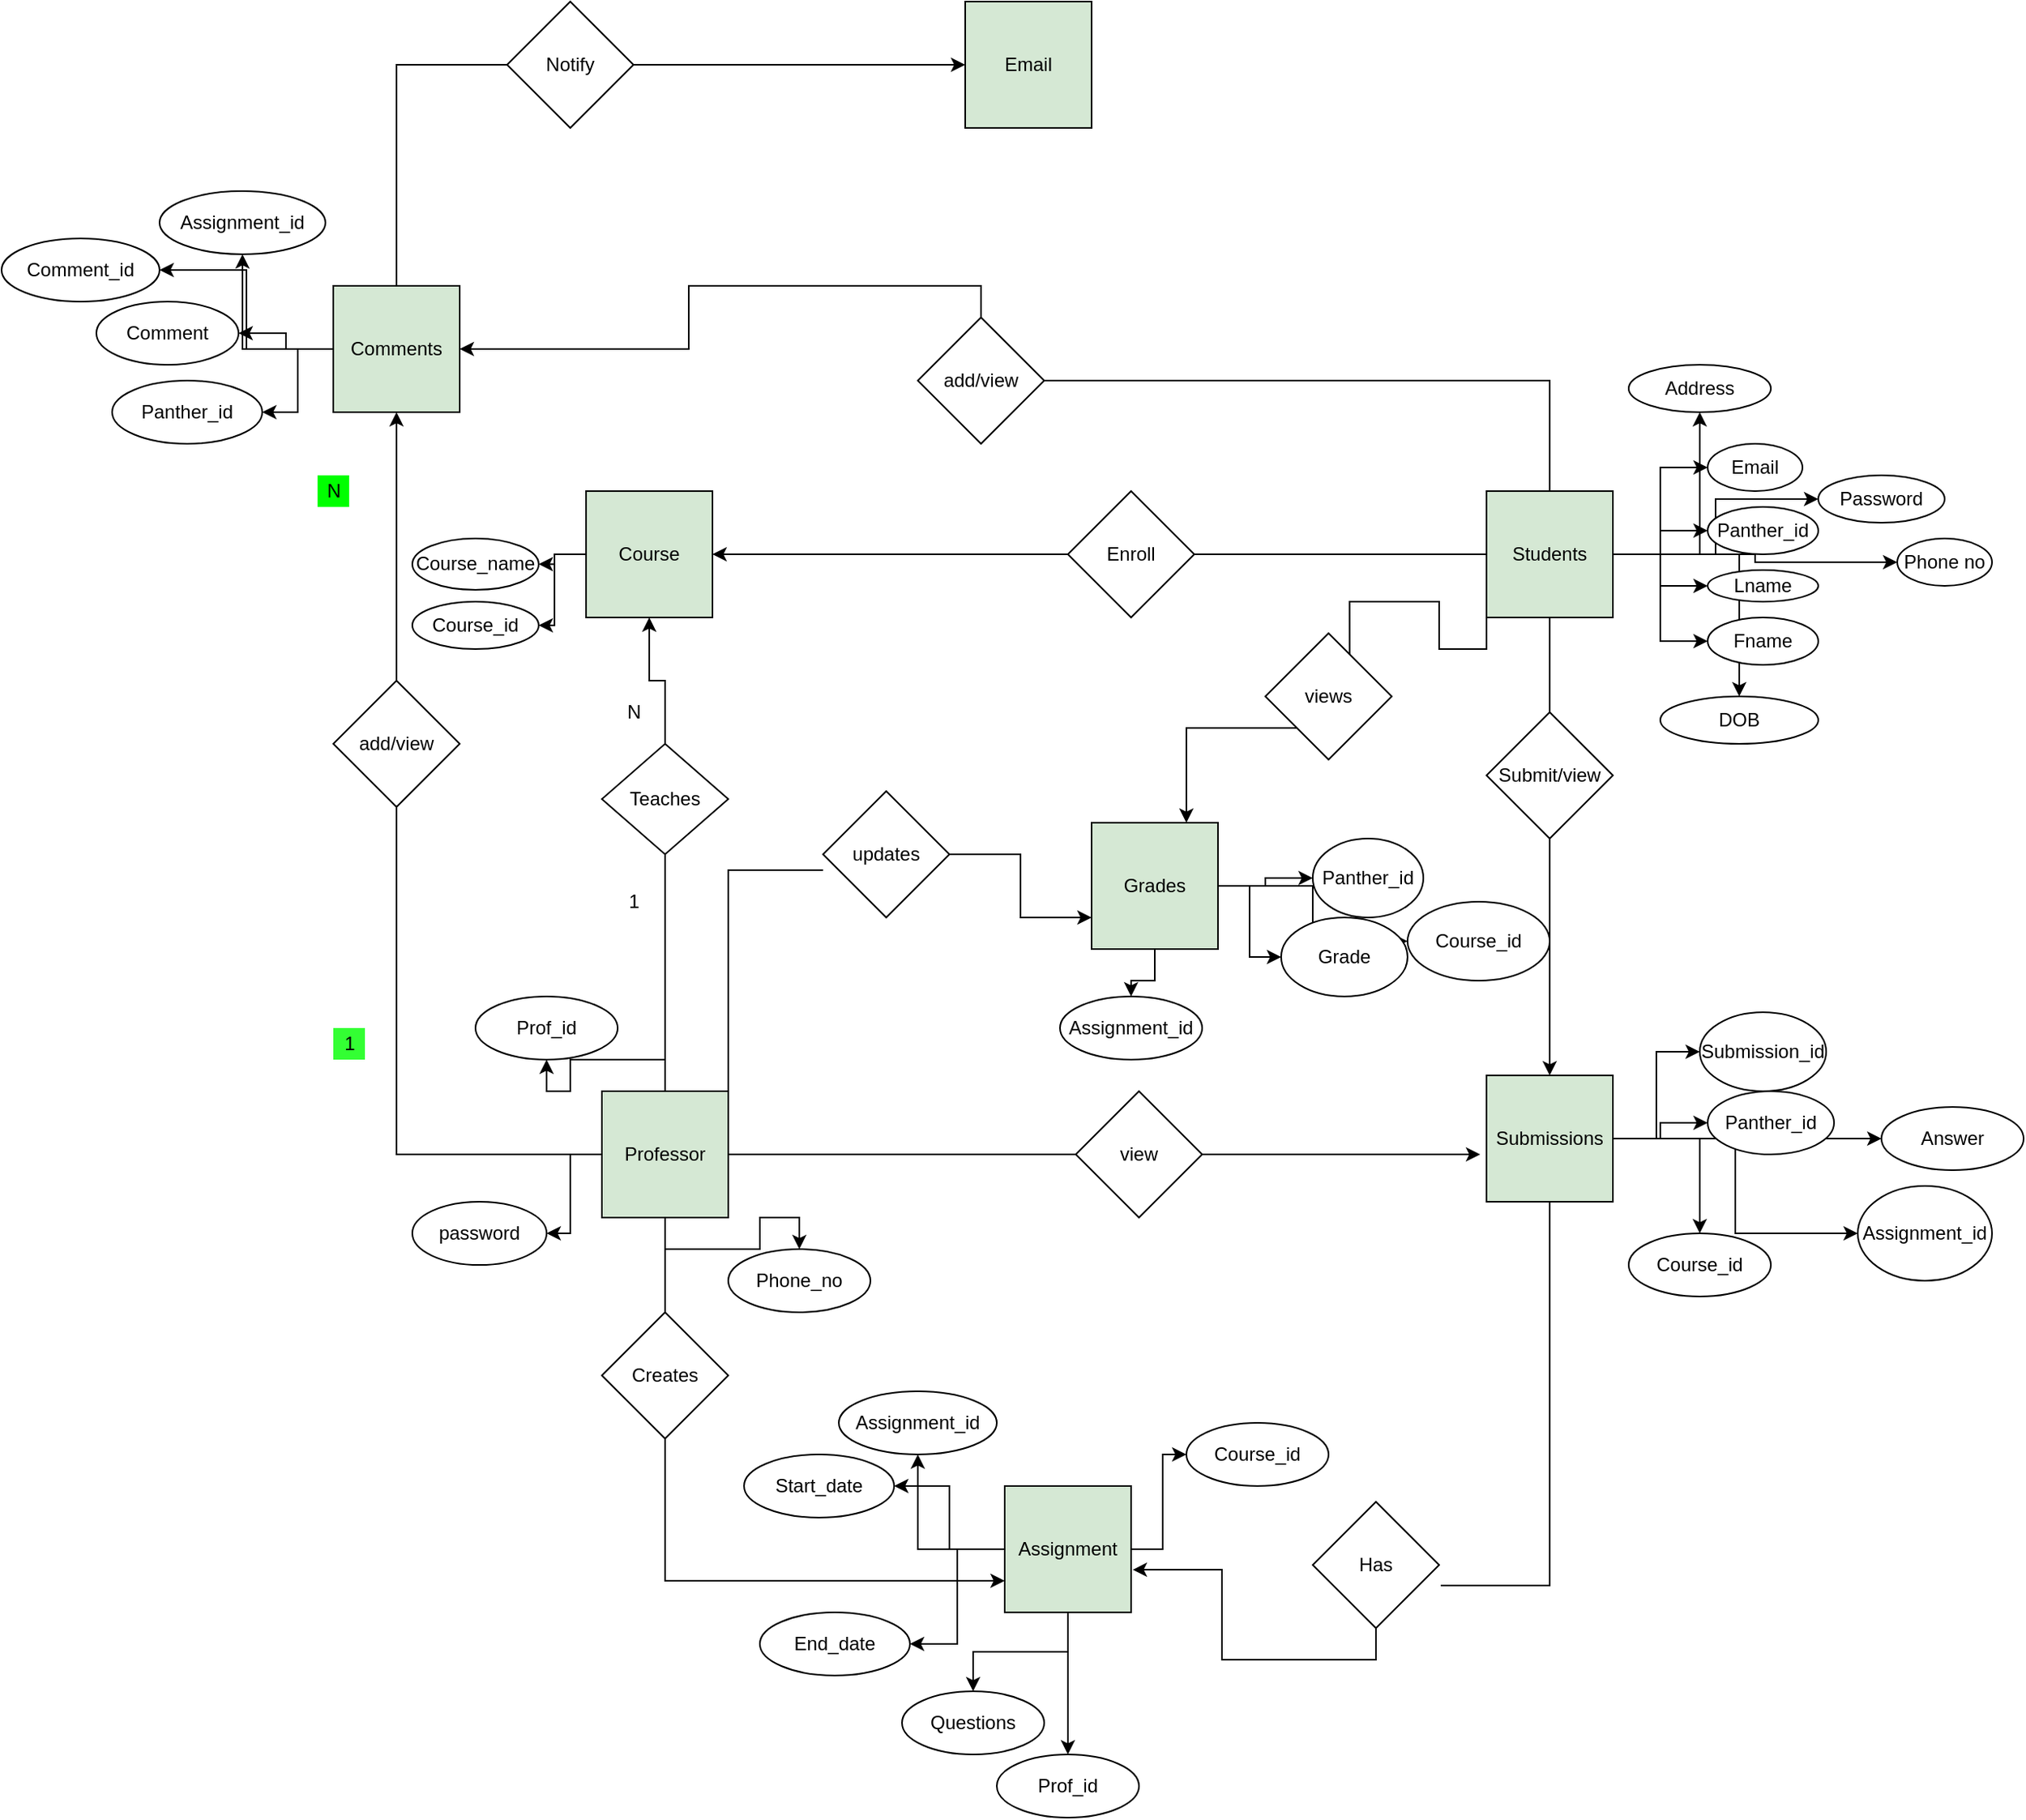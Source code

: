 <mxfile version="15.2.7" type="github">
  <diagram id="vQUaaOrnvc0rL3LVpokD" name="Page-1">
    <mxGraphModel dx="2154" dy="1667" grid="1" gridSize="10" guides="1" tooltips="1" connect="1" arrows="1" fold="1" page="1" pageScale="1" pageWidth="850" pageHeight="1100" math="0" shadow="0">
      <root>
        <mxCell id="0" />
        <mxCell id="1" parent="0" />
        <mxCell id="0d4GLXFRAGhSv_QBMywo-3" style="edgeStyle=orthogonalEdgeStyle;rounded=0;orthogonalLoop=1;jettySize=auto;html=1;exitX=0.5;exitY=0;exitDx=0;exitDy=0;entryX=0.5;entryY=1;entryDx=0;entryDy=0;startArrow=none;" parent="1" source="0d4GLXFRAGhSv_QBMywo-14" target="0d4GLXFRAGhSv_QBMywo-2" edge="1">
          <mxGeometry relative="1" as="geometry" />
        </mxCell>
        <mxCell id="0d4GLXFRAGhSv_QBMywo-68" style="edgeStyle=orthogonalEdgeStyle;rounded=0;orthogonalLoop=1;jettySize=auto;html=1;exitX=0.5;exitY=1;exitDx=0;exitDy=0;entryX=0;entryY=0.75;entryDx=0;entryDy=0;" parent="1" source="0d4GLXFRAGhSv_QBMywo-1" target="0d4GLXFRAGhSv_QBMywo-25" edge="1">
          <mxGeometry relative="1" as="geometry">
            <mxPoint x="350" y="720" as="targetPoint" />
          </mxGeometry>
        </mxCell>
        <mxCell id="Pm-5ZePOj2rBcAFan-Gi-4" style="edgeStyle=orthogonalEdgeStyle;rounded=0;orthogonalLoop=1;jettySize=auto;html=1;exitX=0;exitY=0.5;exitDx=0;exitDy=0;entryX=0.5;entryY=1;entryDx=0;entryDy=0;" edge="1" parent="1" source="0d4GLXFRAGhSv_QBMywo-1" target="0d4GLXFRAGhSv_QBMywo-33">
          <mxGeometry relative="1" as="geometry" />
        </mxCell>
        <mxCell id="Pm-5ZePOj2rBcAFan-Gi-6" value="" style="edgeStyle=orthogonalEdgeStyle;rounded=0;orthogonalLoop=1;jettySize=auto;html=1;" edge="1" parent="1" source="0d4GLXFRAGhSv_QBMywo-1" target="Pm-5ZePOj2rBcAFan-Gi-5">
          <mxGeometry relative="1" as="geometry" />
        </mxCell>
        <mxCell id="Pm-5ZePOj2rBcAFan-Gi-8" value="" style="edgeStyle=orthogonalEdgeStyle;rounded=0;orthogonalLoop=1;jettySize=auto;html=1;" edge="1" parent="1" source="0d4GLXFRAGhSv_QBMywo-1" target="Pm-5ZePOj2rBcAFan-Gi-7">
          <mxGeometry relative="1" as="geometry" />
        </mxCell>
        <mxCell id="Pm-5ZePOj2rBcAFan-Gi-10" value="" style="edgeStyle=orthogonalEdgeStyle;rounded=0;orthogonalLoop=1;jettySize=auto;html=1;" edge="1" parent="1" source="0d4GLXFRAGhSv_QBMywo-1" target="Pm-5ZePOj2rBcAFan-Gi-9">
          <mxGeometry relative="1" as="geometry" />
        </mxCell>
        <mxCell id="0d4GLXFRAGhSv_QBMywo-1" value="Professor" style="whiteSpace=wrap;html=1;aspect=fixed;fillColor=#D5E8D4;" parent="1" vertex="1">
          <mxGeometry x="130" y="430" width="80" height="80" as="geometry" />
        </mxCell>
        <mxCell id="0d4GLXFRAGhSv_QBMywo-96" value="" style="edgeStyle=orthogonalEdgeStyle;rounded=0;orthogonalLoop=1;jettySize=auto;html=1;" parent="1" source="0d4GLXFRAGhSv_QBMywo-2" target="0d4GLXFRAGhSv_QBMywo-95" edge="1">
          <mxGeometry relative="1" as="geometry" />
        </mxCell>
        <mxCell id="0d4GLXFRAGhSv_QBMywo-99" value="" style="edgeStyle=orthogonalEdgeStyle;rounded=0;orthogonalLoop=1;jettySize=auto;html=1;" parent="1" source="0d4GLXFRAGhSv_QBMywo-2" target="0d4GLXFRAGhSv_QBMywo-98" edge="1">
          <mxGeometry relative="1" as="geometry" />
        </mxCell>
        <mxCell id="0d4GLXFRAGhSv_QBMywo-2" value="Course" style="whiteSpace=wrap;html=1;aspect=fixed;fillColor=#D5E8D4;" parent="1" vertex="1">
          <mxGeometry x="120" y="50" width="80" height="80" as="geometry" />
        </mxCell>
        <mxCell id="0d4GLXFRAGhSv_QBMywo-5" value="1" style="text;html=1;align=center;verticalAlign=middle;resizable=0;points=[];autosize=1;strokeColor=none;fillColor=none;" parent="1" vertex="1">
          <mxGeometry x="140" y="300" width="20" height="20" as="geometry" />
        </mxCell>
        <mxCell id="0d4GLXFRAGhSv_QBMywo-6" value="N" style="text;html=1;align=center;verticalAlign=middle;resizable=0;points=[];autosize=1;strokeColor=none;fillColor=none;" parent="1" vertex="1">
          <mxGeometry x="140" y="180" width="20" height="20" as="geometry" />
        </mxCell>
        <mxCell id="0d4GLXFRAGhSv_QBMywo-9" style="edgeStyle=orthogonalEdgeStyle;rounded=0;orthogonalLoop=1;jettySize=auto;html=1;exitX=0;exitY=0.5;exitDx=0;exitDy=0;entryX=1;entryY=0.5;entryDx=0;entryDy=0;startArrow=none;" parent="1" source="0d4GLXFRAGhSv_QBMywo-10" target="0d4GLXFRAGhSv_QBMywo-2" edge="1">
          <mxGeometry relative="1" as="geometry" />
        </mxCell>
        <mxCell id="0d4GLXFRAGhSv_QBMywo-18" style="edgeStyle=orthogonalEdgeStyle;rounded=0;orthogonalLoop=1;jettySize=auto;html=1;exitX=0.5;exitY=1;exitDx=0;exitDy=0;startArrow=none;" parent="1" source="0d4GLXFRAGhSv_QBMywo-19" target="0d4GLXFRAGhSv_QBMywo-17" edge="1">
          <mxGeometry relative="1" as="geometry" />
        </mxCell>
        <mxCell id="0d4GLXFRAGhSv_QBMywo-42" style="edgeStyle=orthogonalEdgeStyle;rounded=0;orthogonalLoop=1;jettySize=auto;html=1;exitX=0.5;exitY=0;exitDx=0;exitDy=0;entryX=1;entryY=0.5;entryDx=0;entryDy=0;startArrow=none;" parent="1" source="0d4GLXFRAGhSv_QBMywo-43" target="0d4GLXFRAGhSv_QBMywo-33" edge="1">
          <mxGeometry relative="1" as="geometry" />
        </mxCell>
        <mxCell id="0d4GLXFRAGhSv_QBMywo-51" style="edgeStyle=orthogonalEdgeStyle;rounded=0;orthogonalLoop=1;jettySize=auto;html=1;exitX=0;exitY=1;exitDx=0;exitDy=0;entryX=0.75;entryY=0;entryDx=0;entryDy=0;startArrow=none;" parent="1" source="0d4GLXFRAGhSv_QBMywo-56" target="0d4GLXFRAGhSv_QBMywo-47" edge="1">
          <mxGeometry relative="1" as="geometry" />
        </mxCell>
        <mxCell id="0d4GLXFRAGhSv_QBMywo-75" value="" style="edgeStyle=orthogonalEdgeStyle;rounded=0;orthogonalLoop=1;jettySize=auto;html=1;" parent="1" source="0d4GLXFRAGhSv_QBMywo-7" target="0d4GLXFRAGhSv_QBMywo-74" edge="1">
          <mxGeometry relative="1" as="geometry" />
        </mxCell>
        <mxCell id="0d4GLXFRAGhSv_QBMywo-77" value="" style="edgeStyle=orthogonalEdgeStyle;rounded=0;orthogonalLoop=1;jettySize=auto;html=1;" parent="1" source="0d4GLXFRAGhSv_QBMywo-7" target="0d4GLXFRAGhSv_QBMywo-76" edge="1">
          <mxGeometry relative="1" as="geometry" />
        </mxCell>
        <mxCell id="0d4GLXFRAGhSv_QBMywo-79" value="" style="edgeStyle=orthogonalEdgeStyle;rounded=0;orthogonalLoop=1;jettySize=auto;html=1;" parent="1" source="0d4GLXFRAGhSv_QBMywo-7" target="0d4GLXFRAGhSv_QBMywo-78" edge="1">
          <mxGeometry relative="1" as="geometry" />
        </mxCell>
        <mxCell id="0d4GLXFRAGhSv_QBMywo-81" value="" style="edgeStyle=orthogonalEdgeStyle;rounded=0;orthogonalLoop=1;jettySize=auto;html=1;" parent="1" source="0d4GLXFRAGhSv_QBMywo-7" target="0d4GLXFRAGhSv_QBMywo-80" edge="1">
          <mxGeometry relative="1" as="geometry" />
        </mxCell>
        <mxCell id="0d4GLXFRAGhSv_QBMywo-85" value="" style="edgeStyle=orthogonalEdgeStyle;rounded=0;orthogonalLoop=1;jettySize=auto;html=1;" parent="1" source="0d4GLXFRAGhSv_QBMywo-7" target="0d4GLXFRAGhSv_QBMywo-84" edge="1">
          <mxGeometry relative="1" as="geometry" />
        </mxCell>
        <mxCell id="0d4GLXFRAGhSv_QBMywo-87" value="" style="edgeStyle=orthogonalEdgeStyle;rounded=0;orthogonalLoop=1;jettySize=auto;html=1;" parent="1" source="0d4GLXFRAGhSv_QBMywo-7" target="0d4GLXFRAGhSv_QBMywo-86" edge="1">
          <mxGeometry relative="1" as="geometry" />
        </mxCell>
        <mxCell id="0d4GLXFRAGhSv_QBMywo-92" value="" style="edgeStyle=orthogonalEdgeStyle;rounded=0;orthogonalLoop=1;jettySize=auto;html=1;" parent="1" source="0d4GLXFRAGhSv_QBMywo-7" target="0d4GLXFRAGhSv_QBMywo-91" edge="1">
          <mxGeometry relative="1" as="geometry" />
        </mxCell>
        <mxCell id="0d4GLXFRAGhSv_QBMywo-94" value="" style="edgeStyle=orthogonalEdgeStyle;rounded=0;orthogonalLoop=1;jettySize=auto;html=1;" parent="1" source="0d4GLXFRAGhSv_QBMywo-7" target="0d4GLXFRAGhSv_QBMywo-93" edge="1">
          <mxGeometry relative="1" as="geometry" />
        </mxCell>
        <mxCell id="0d4GLXFRAGhSv_QBMywo-7" value="Students" style="whiteSpace=wrap;html=1;aspect=fixed;fillColor=#D5E8D4;" parent="1" vertex="1">
          <mxGeometry x="690" y="50" width="80" height="80" as="geometry" />
        </mxCell>
        <mxCell id="0d4GLXFRAGhSv_QBMywo-14" value="Teaches" style="rhombus;whiteSpace=wrap;html=1;" parent="1" vertex="1">
          <mxGeometry x="130" y="210" width="80" height="70" as="geometry" />
        </mxCell>
        <mxCell id="0d4GLXFRAGhSv_QBMywo-15" value="" style="edgeStyle=orthogonalEdgeStyle;rounded=0;orthogonalLoop=1;jettySize=auto;html=1;exitX=0.5;exitY=0;exitDx=0;exitDy=0;entryX=0.5;entryY=1;entryDx=0;entryDy=0;endArrow=none;" parent="1" source="0d4GLXFRAGhSv_QBMywo-1" target="0d4GLXFRAGhSv_QBMywo-14" edge="1">
          <mxGeometry relative="1" as="geometry">
            <mxPoint x="310" y="290" as="sourcePoint" />
            <mxPoint x="310" y="160" as="targetPoint" />
          </mxGeometry>
        </mxCell>
        <mxCell id="0d4GLXFRAGhSv_QBMywo-10" value="Enroll" style="rhombus;whiteSpace=wrap;html=1;" parent="1" vertex="1">
          <mxGeometry x="425" y="50" width="80" height="80" as="geometry" />
        </mxCell>
        <mxCell id="0d4GLXFRAGhSv_QBMywo-16" value="" style="edgeStyle=orthogonalEdgeStyle;rounded=0;orthogonalLoop=1;jettySize=auto;html=1;exitX=0;exitY=0.5;exitDx=0;exitDy=0;entryX=1;entryY=0.5;entryDx=0;entryDy=0;endArrow=none;" parent="1" source="0d4GLXFRAGhSv_QBMywo-7" target="0d4GLXFRAGhSv_QBMywo-10" edge="1">
          <mxGeometry relative="1" as="geometry">
            <mxPoint x="610" y="280" as="sourcePoint" />
            <mxPoint x="350" y="120" as="targetPoint" />
          </mxGeometry>
        </mxCell>
        <mxCell id="0d4GLXFRAGhSv_QBMywo-27" style="edgeStyle=orthogonalEdgeStyle;rounded=0;orthogonalLoop=1;jettySize=auto;html=1;exitX=0.5;exitY=1;exitDx=0;exitDy=0;entryX=1.013;entryY=0.663;entryDx=0;entryDy=0;entryPerimeter=0;startArrow=none;" parent="1" source="0d4GLXFRAGhSv_QBMywo-30" target="0d4GLXFRAGhSv_QBMywo-25" edge="1">
          <mxGeometry relative="1" as="geometry" />
        </mxCell>
        <mxCell id="Pm-5ZePOj2rBcAFan-Gi-25" value="" style="edgeStyle=orthogonalEdgeStyle;rounded=0;orthogonalLoop=1;jettySize=auto;html=1;" edge="1" parent="1" source="0d4GLXFRAGhSv_QBMywo-17" target="Pm-5ZePOj2rBcAFan-Gi-24">
          <mxGeometry relative="1" as="geometry" />
        </mxCell>
        <mxCell id="Pm-5ZePOj2rBcAFan-Gi-27" value="" style="edgeStyle=orthogonalEdgeStyle;rounded=0;orthogonalLoop=1;jettySize=auto;html=1;" edge="1" parent="1" source="0d4GLXFRAGhSv_QBMywo-17" target="Pm-5ZePOj2rBcAFan-Gi-26">
          <mxGeometry relative="1" as="geometry" />
        </mxCell>
        <mxCell id="Pm-5ZePOj2rBcAFan-Gi-29" value="" style="edgeStyle=orthogonalEdgeStyle;rounded=0;orthogonalLoop=1;jettySize=auto;html=1;" edge="1" parent="1" source="0d4GLXFRAGhSv_QBMywo-17" target="Pm-5ZePOj2rBcAFan-Gi-28">
          <mxGeometry relative="1" as="geometry" />
        </mxCell>
        <mxCell id="Pm-5ZePOj2rBcAFan-Gi-31" value="" style="edgeStyle=orthogonalEdgeStyle;rounded=0;orthogonalLoop=1;jettySize=auto;html=1;" edge="1" parent="1" source="0d4GLXFRAGhSv_QBMywo-17" target="Pm-5ZePOj2rBcAFan-Gi-30">
          <mxGeometry relative="1" as="geometry" />
        </mxCell>
        <mxCell id="Pm-5ZePOj2rBcAFan-Gi-33" value="" style="edgeStyle=orthogonalEdgeStyle;rounded=0;orthogonalLoop=1;jettySize=auto;html=1;" edge="1" parent="1" source="0d4GLXFRAGhSv_QBMywo-17" target="Pm-5ZePOj2rBcAFan-Gi-32">
          <mxGeometry relative="1" as="geometry" />
        </mxCell>
        <mxCell id="0d4GLXFRAGhSv_QBMywo-17" value="Submissions" style="whiteSpace=wrap;html=1;aspect=fixed;fillColor=#D5E8D4;" parent="1" vertex="1">
          <mxGeometry x="690" y="420" width="80" height="80" as="geometry" />
        </mxCell>
        <mxCell id="0d4GLXFRAGhSv_QBMywo-19" value="Submit/view" style="rhombus;whiteSpace=wrap;html=1;" parent="1" vertex="1">
          <mxGeometry x="690" y="190" width="80" height="80" as="geometry" />
        </mxCell>
        <mxCell id="0d4GLXFRAGhSv_QBMywo-20" value="" style="edgeStyle=orthogonalEdgeStyle;rounded=0;orthogonalLoop=1;jettySize=auto;html=1;exitX=0.5;exitY=1;exitDx=0;exitDy=0;endArrow=none;" parent="1" source="0d4GLXFRAGhSv_QBMywo-7" target="0d4GLXFRAGhSv_QBMywo-19" edge="1">
          <mxGeometry relative="1" as="geometry">
            <mxPoint x="630" y="160" as="sourcePoint" />
            <mxPoint x="630" y="300" as="targetPoint" />
          </mxGeometry>
        </mxCell>
        <mxCell id="0d4GLXFRAGhSv_QBMywo-24" style="edgeStyle=orthogonalEdgeStyle;rounded=0;orthogonalLoop=1;jettySize=auto;html=1;exitX=1;exitY=0.5;exitDx=0;exitDy=0;entryX=-0.05;entryY=0.625;entryDx=0;entryDy=0;entryPerimeter=0;" parent="1" source="0d4GLXFRAGhSv_QBMywo-22" target="0d4GLXFRAGhSv_QBMywo-17" edge="1">
          <mxGeometry relative="1" as="geometry" />
        </mxCell>
        <mxCell id="0d4GLXFRAGhSv_QBMywo-22" value="view" style="rhombus;whiteSpace=wrap;html=1;" parent="1" vertex="1">
          <mxGeometry x="430" y="430" width="80" height="80" as="geometry" />
        </mxCell>
        <mxCell id="0d4GLXFRAGhSv_QBMywo-23" value="" style="edgeStyle=orthogonalEdgeStyle;rounded=0;orthogonalLoop=1;jettySize=auto;html=1;exitX=1;exitY=0.5;exitDx=0;exitDy=0;entryX=0;entryY=0.5;entryDx=0;entryDy=0;endArrow=none;" parent="1" source="0d4GLXFRAGhSv_QBMywo-1" target="0d4GLXFRAGhSv_QBMywo-22" edge="1">
          <mxGeometry relative="1" as="geometry">
            <mxPoint x="350" y="350" as="sourcePoint" />
            <mxPoint x="591.04" y="349.04" as="targetPoint" />
          </mxGeometry>
        </mxCell>
        <mxCell id="Pm-5ZePOj2rBcAFan-Gi-12" value="" style="edgeStyle=orthogonalEdgeStyle;rounded=0;orthogonalLoop=1;jettySize=auto;html=1;" edge="1" parent="1" source="0d4GLXFRAGhSv_QBMywo-25" target="Pm-5ZePOj2rBcAFan-Gi-11">
          <mxGeometry relative="1" as="geometry" />
        </mxCell>
        <mxCell id="Pm-5ZePOj2rBcAFan-Gi-14" value="" style="edgeStyle=orthogonalEdgeStyle;rounded=0;orthogonalLoop=1;jettySize=auto;html=1;" edge="1" parent="1" source="0d4GLXFRAGhSv_QBMywo-25" target="Pm-5ZePOj2rBcAFan-Gi-13">
          <mxGeometry relative="1" as="geometry" />
        </mxCell>
        <mxCell id="Pm-5ZePOj2rBcAFan-Gi-16" value="" style="edgeStyle=orthogonalEdgeStyle;rounded=0;orthogonalLoop=1;jettySize=auto;html=1;" edge="1" parent="1" source="0d4GLXFRAGhSv_QBMywo-25" target="Pm-5ZePOj2rBcAFan-Gi-15">
          <mxGeometry relative="1" as="geometry" />
        </mxCell>
        <mxCell id="Pm-5ZePOj2rBcAFan-Gi-18" value="" style="edgeStyle=orthogonalEdgeStyle;rounded=0;orthogonalLoop=1;jettySize=auto;html=1;" edge="1" parent="1" source="0d4GLXFRAGhSv_QBMywo-25" target="Pm-5ZePOj2rBcAFan-Gi-17">
          <mxGeometry relative="1" as="geometry" />
        </mxCell>
        <mxCell id="Pm-5ZePOj2rBcAFan-Gi-20" value="" style="edgeStyle=orthogonalEdgeStyle;rounded=0;orthogonalLoop=1;jettySize=auto;html=1;" edge="1" parent="1" source="0d4GLXFRAGhSv_QBMywo-25" target="Pm-5ZePOj2rBcAFan-Gi-19">
          <mxGeometry relative="1" as="geometry" />
        </mxCell>
        <mxCell id="Pm-5ZePOj2rBcAFan-Gi-23" value="" style="edgeStyle=orthogonalEdgeStyle;rounded=0;orthogonalLoop=1;jettySize=auto;html=1;" edge="1" parent="1" source="0d4GLXFRAGhSv_QBMywo-25" target="Pm-5ZePOj2rBcAFan-Gi-22">
          <mxGeometry relative="1" as="geometry" />
        </mxCell>
        <mxCell id="0d4GLXFRAGhSv_QBMywo-25" value="Assignment" style="whiteSpace=wrap;html=1;aspect=fixed;fillColor=#D5E8D4;" parent="1" vertex="1">
          <mxGeometry x="385" y="680" width="80" height="80" as="geometry" />
        </mxCell>
        <mxCell id="0d4GLXFRAGhSv_QBMywo-63" style="edgeStyle=orthogonalEdgeStyle;rounded=0;orthogonalLoop=1;jettySize=auto;html=1;exitX=0.5;exitY=0;exitDx=0;exitDy=0;entryX=0;entryY=0.5;entryDx=0;entryDy=0;" parent="1" source="0d4GLXFRAGhSv_QBMywo-33" target="0d4GLXFRAGhSv_QBMywo-44" edge="1">
          <mxGeometry relative="1" as="geometry" />
        </mxCell>
        <mxCell id="Pm-5ZePOj2rBcAFan-Gi-35" value="" style="edgeStyle=orthogonalEdgeStyle;rounded=0;orthogonalLoop=1;jettySize=auto;html=1;" edge="1" parent="1" source="0d4GLXFRAGhSv_QBMywo-33" target="Pm-5ZePOj2rBcAFan-Gi-34">
          <mxGeometry relative="1" as="geometry" />
        </mxCell>
        <mxCell id="Pm-5ZePOj2rBcAFan-Gi-37" value="" style="edgeStyle=orthogonalEdgeStyle;rounded=0;orthogonalLoop=1;jettySize=auto;html=1;" edge="1" parent="1" source="0d4GLXFRAGhSv_QBMywo-33" target="Pm-5ZePOj2rBcAFan-Gi-36">
          <mxGeometry relative="1" as="geometry" />
        </mxCell>
        <mxCell id="Pm-5ZePOj2rBcAFan-Gi-39" value="" style="edgeStyle=orthogonalEdgeStyle;rounded=0;orthogonalLoop=1;jettySize=auto;html=1;" edge="1" parent="1" source="0d4GLXFRAGhSv_QBMywo-33" target="Pm-5ZePOj2rBcAFan-Gi-38">
          <mxGeometry relative="1" as="geometry" />
        </mxCell>
        <mxCell id="Pm-5ZePOj2rBcAFan-Gi-41" value="" style="edgeStyle=orthogonalEdgeStyle;rounded=0;orthogonalLoop=1;jettySize=auto;html=1;" edge="1" parent="1" source="0d4GLXFRAGhSv_QBMywo-33" target="Pm-5ZePOj2rBcAFan-Gi-40">
          <mxGeometry relative="1" as="geometry" />
        </mxCell>
        <mxCell id="0d4GLXFRAGhSv_QBMywo-33" value="Comments" style="whiteSpace=wrap;html=1;aspect=fixed;fillColor=#D5E8D4;" parent="1" vertex="1">
          <mxGeometry x="-40" y="-80" width="80" height="80" as="geometry" />
        </mxCell>
        <mxCell id="0d4GLXFRAGhSv_QBMywo-35" value="add/view" style="rhombus;whiteSpace=wrap;html=1;" parent="1" vertex="1">
          <mxGeometry x="-40" y="170" width="80" height="80" as="geometry" />
        </mxCell>
        <mxCell id="0d4GLXFRAGhSv_QBMywo-44" value="Email" style="whiteSpace=wrap;html=1;aspect=fixed;fillColor=#D5E8D4;" parent="1" vertex="1">
          <mxGeometry x="360" y="-260" width="80" height="80" as="geometry" />
        </mxCell>
        <mxCell id="Pm-5ZePOj2rBcAFan-Gi-43" value="" style="edgeStyle=orthogonalEdgeStyle;rounded=0;orthogonalLoop=1;jettySize=auto;html=1;" edge="1" parent="1" source="0d4GLXFRAGhSv_QBMywo-47" target="Pm-5ZePOj2rBcAFan-Gi-42">
          <mxGeometry relative="1" as="geometry" />
        </mxCell>
        <mxCell id="Pm-5ZePOj2rBcAFan-Gi-45" value="" style="edgeStyle=orthogonalEdgeStyle;rounded=0;orthogonalLoop=1;jettySize=auto;html=1;" edge="1" parent="1" source="0d4GLXFRAGhSv_QBMywo-47" target="Pm-5ZePOj2rBcAFan-Gi-44">
          <mxGeometry relative="1" as="geometry" />
        </mxCell>
        <mxCell id="Pm-5ZePOj2rBcAFan-Gi-47" value="" style="edgeStyle=orthogonalEdgeStyle;rounded=0;orthogonalLoop=1;jettySize=auto;html=1;" edge="1" parent="1" source="0d4GLXFRAGhSv_QBMywo-47" target="Pm-5ZePOj2rBcAFan-Gi-46">
          <mxGeometry relative="1" as="geometry" />
        </mxCell>
        <mxCell id="Pm-5ZePOj2rBcAFan-Gi-49" value="" style="edgeStyle=orthogonalEdgeStyle;rounded=0;orthogonalLoop=1;jettySize=auto;html=1;" edge="1" parent="1" source="0d4GLXFRAGhSv_QBMywo-47" target="Pm-5ZePOj2rBcAFan-Gi-48">
          <mxGeometry relative="1" as="geometry" />
        </mxCell>
        <mxCell id="0d4GLXFRAGhSv_QBMywo-47" value="Grades" style="whiteSpace=wrap;html=1;aspect=fixed;fillColor=#D5E8D4;" parent="1" vertex="1">
          <mxGeometry x="440" y="260" width="80" height="80" as="geometry" />
        </mxCell>
        <mxCell id="0d4GLXFRAGhSv_QBMywo-57" style="edgeStyle=orthogonalEdgeStyle;rounded=0;orthogonalLoop=1;jettySize=auto;html=1;exitX=1;exitY=0.5;exitDx=0;exitDy=0;entryX=0;entryY=0.75;entryDx=0;entryDy=0;" parent="1" source="0d4GLXFRAGhSv_QBMywo-54" target="0d4GLXFRAGhSv_QBMywo-47" edge="1">
          <mxGeometry relative="1" as="geometry" />
        </mxCell>
        <mxCell id="0d4GLXFRAGhSv_QBMywo-54" value="updates" style="rhombus;whiteSpace=wrap;html=1;" parent="1" vertex="1">
          <mxGeometry x="270" y="240" width="80" height="80" as="geometry" />
        </mxCell>
        <mxCell id="0d4GLXFRAGhSv_QBMywo-55" value="" style="edgeStyle=orthogonalEdgeStyle;rounded=0;orthogonalLoop=1;jettySize=auto;html=1;exitX=1;exitY=0;exitDx=0;exitDy=0;entryX=0;entryY=0.625;entryDx=0;entryDy=0;entryPerimeter=0;endArrow=none;" parent="1" source="0d4GLXFRAGhSv_QBMywo-1" target="0d4GLXFRAGhSv_QBMywo-54" edge="1">
          <mxGeometry relative="1" as="geometry">
            <mxPoint x="210" y="340" as="sourcePoint" />
            <mxPoint x="410" y="270" as="targetPoint" />
          </mxGeometry>
        </mxCell>
        <mxCell id="0d4GLXFRAGhSv_QBMywo-46" value="Notify" style="rhombus;whiteSpace=wrap;html=1;" parent="1" vertex="1">
          <mxGeometry x="70" y="-260" width="80" height="80" as="geometry" />
        </mxCell>
        <mxCell id="0d4GLXFRAGhSv_QBMywo-30" value="Has" style="rhombus;whiteSpace=wrap;html=1;" parent="1" vertex="1">
          <mxGeometry x="580" y="690" width="80" height="80" as="geometry" />
        </mxCell>
        <mxCell id="0d4GLXFRAGhSv_QBMywo-69" value="" style="edgeStyle=orthogonalEdgeStyle;rounded=0;orthogonalLoop=1;jettySize=auto;html=1;exitX=0.5;exitY=1;exitDx=0;exitDy=0;entryX=1.013;entryY=0.663;entryDx=0;entryDy=0;entryPerimeter=0;endArrow=none;" parent="1" source="0d4GLXFRAGhSv_QBMywo-17" target="0d4GLXFRAGhSv_QBMywo-30" edge="1">
          <mxGeometry relative="1" as="geometry">
            <mxPoint x="730" y="410" as="sourcePoint" />
            <mxPoint x="466.04" y="733.04" as="targetPoint" />
          </mxGeometry>
        </mxCell>
        <mxCell id="0d4GLXFRAGhSv_QBMywo-70" value="Creates" style="rhombus;whiteSpace=wrap;html=1;" parent="1" vertex="1">
          <mxGeometry x="130" y="570" width="80" height="80" as="geometry" />
        </mxCell>
        <mxCell id="0d4GLXFRAGhSv_QBMywo-43" value="add/view" style="rhombus;whiteSpace=wrap;html=1;" parent="1" vertex="1">
          <mxGeometry x="330" y="-60" width="80" height="80" as="geometry" />
        </mxCell>
        <mxCell id="0d4GLXFRAGhSv_QBMywo-71" value="" style="edgeStyle=orthogonalEdgeStyle;rounded=0;orthogonalLoop=1;jettySize=auto;html=1;exitX=0.5;exitY=0;exitDx=0;exitDy=0;entryX=1;entryY=0.5;entryDx=0;entryDy=0;endArrow=none;" parent="1" source="0d4GLXFRAGhSv_QBMywo-7" target="0d4GLXFRAGhSv_QBMywo-43" edge="1">
          <mxGeometry relative="1" as="geometry">
            <mxPoint x="730" y="80" as="sourcePoint" />
            <mxPoint x="70" y="-30" as="targetPoint" />
          </mxGeometry>
        </mxCell>
        <mxCell id="0d4GLXFRAGhSv_QBMywo-56" value="views" style="rhombus;whiteSpace=wrap;html=1;" parent="1" vertex="1">
          <mxGeometry x="550" y="140" width="80" height="80" as="geometry" />
        </mxCell>
        <mxCell id="0d4GLXFRAGhSv_QBMywo-72" value="" style="edgeStyle=orthogonalEdgeStyle;rounded=0;orthogonalLoop=1;jettySize=auto;html=1;exitX=0;exitY=1;exitDx=0;exitDy=0;entryX=0.75;entryY=0;entryDx=0;entryDy=0;endArrow=none;" parent="1" source="0d4GLXFRAGhSv_QBMywo-7" target="0d4GLXFRAGhSv_QBMywo-56" edge="1">
          <mxGeometry relative="1" as="geometry">
            <mxPoint x="690" y="130" as="sourcePoint" />
            <mxPoint x="470" y="220" as="targetPoint" />
          </mxGeometry>
        </mxCell>
        <mxCell id="0d4GLXFRAGhSv_QBMywo-74" value="Panther_id" style="ellipse;whiteSpace=wrap;html=1;" parent="1" vertex="1">
          <mxGeometry x="830" y="60" width="70" height="30" as="geometry" />
        </mxCell>
        <mxCell id="0d4GLXFRAGhSv_QBMywo-76" value="Lname" style="ellipse;whiteSpace=wrap;html=1;" parent="1" vertex="1">
          <mxGeometry x="830" y="100" width="70" height="20" as="geometry" />
        </mxCell>
        <mxCell id="0d4GLXFRAGhSv_QBMywo-78" value="Fname" style="ellipse;whiteSpace=wrap;html=1;" parent="1" vertex="1">
          <mxGeometry x="830" y="130" width="70" height="30" as="geometry" />
        </mxCell>
        <mxCell id="0d4GLXFRAGhSv_QBMywo-80" value="Email" style="ellipse;whiteSpace=wrap;html=1;" parent="1" vertex="1">
          <mxGeometry x="830" y="20" width="60" height="30" as="geometry" />
        </mxCell>
        <mxCell id="0d4GLXFRAGhSv_QBMywo-84" value="Address" style="ellipse;whiteSpace=wrap;html=1;" parent="1" vertex="1">
          <mxGeometry x="780" y="-30" width="90" height="30" as="geometry" />
        </mxCell>
        <mxCell id="0d4GLXFRAGhSv_QBMywo-86" value="DOB" style="ellipse;whiteSpace=wrap;html=1;" parent="1" vertex="1">
          <mxGeometry x="800" y="180" width="100" height="30" as="geometry" />
        </mxCell>
        <mxCell id="0d4GLXFRAGhSv_QBMywo-91" value="Phone no" style="ellipse;whiteSpace=wrap;html=1;" parent="1" vertex="1">
          <mxGeometry x="950" y="80" width="60" height="30" as="geometry" />
        </mxCell>
        <mxCell id="0d4GLXFRAGhSv_QBMywo-93" value="Password" style="ellipse;whiteSpace=wrap;html=1;" parent="1" vertex="1">
          <mxGeometry x="900" y="40" width="80" height="30" as="geometry" />
        </mxCell>
        <mxCell id="0d4GLXFRAGhSv_QBMywo-95" value="Course_name" style="ellipse;whiteSpace=wrap;html=1;" parent="1" vertex="1">
          <mxGeometry x="10" y="80" width="80" height="32.5" as="geometry" />
        </mxCell>
        <mxCell id="0d4GLXFRAGhSv_QBMywo-98" value="Course_id" style="ellipse;whiteSpace=wrap;html=1;" parent="1" vertex="1">
          <mxGeometry x="10" y="120" width="80" height="30" as="geometry" />
        </mxCell>
        <mxCell id="Pm-5ZePOj2rBcAFan-Gi-5" value="Prof_id" style="ellipse;whiteSpace=wrap;html=1;" vertex="1" parent="1">
          <mxGeometry x="50" y="370" width="90" height="40" as="geometry" />
        </mxCell>
        <mxCell id="Pm-5ZePOj2rBcAFan-Gi-7" value="password" style="ellipse;whiteSpace=wrap;html=1;" vertex="1" parent="1">
          <mxGeometry x="10" y="500" width="85" height="40" as="geometry" />
        </mxCell>
        <mxCell id="Pm-5ZePOj2rBcAFan-Gi-9" value="Phone_no" style="ellipse;whiteSpace=wrap;html=1;" vertex="1" parent="1">
          <mxGeometry x="210" y="530" width="90" height="40" as="geometry" />
        </mxCell>
        <mxCell id="Pm-5ZePOj2rBcAFan-Gi-11" value="Assignment_id" style="ellipse;whiteSpace=wrap;html=1;" vertex="1" parent="1">
          <mxGeometry x="280" y="620" width="100" height="40" as="geometry" />
        </mxCell>
        <mxCell id="Pm-5ZePOj2rBcAFan-Gi-13" value="Start_date" style="ellipse;whiteSpace=wrap;html=1;" vertex="1" parent="1">
          <mxGeometry x="220" y="660" width="95" height="40" as="geometry" />
        </mxCell>
        <mxCell id="Pm-5ZePOj2rBcAFan-Gi-15" value="End_date" style="ellipse;whiteSpace=wrap;html=1;" vertex="1" parent="1">
          <mxGeometry x="230" y="760" width="95" height="40" as="geometry" />
        </mxCell>
        <mxCell id="Pm-5ZePOj2rBcAFan-Gi-17" value="Questions" style="ellipse;whiteSpace=wrap;html=1;" vertex="1" parent="1">
          <mxGeometry x="320" y="810" width="90" height="40" as="geometry" />
        </mxCell>
        <mxCell id="Pm-5ZePOj2rBcAFan-Gi-19" value="Prof_id" style="ellipse;whiteSpace=wrap;html=1;" vertex="1" parent="1">
          <mxGeometry x="380" y="850" width="90" height="40" as="geometry" />
        </mxCell>
        <mxCell id="Pm-5ZePOj2rBcAFan-Gi-22" value="Course_id" style="ellipse;whiteSpace=wrap;html=1;" vertex="1" parent="1">
          <mxGeometry x="500" y="640" width="90" height="40" as="geometry" />
        </mxCell>
        <mxCell id="Pm-5ZePOj2rBcAFan-Gi-24" value="Submission_id" style="ellipse;whiteSpace=wrap;html=1;" vertex="1" parent="1">
          <mxGeometry x="825" y="380" width="80" height="50" as="geometry" />
        </mxCell>
        <mxCell id="Pm-5ZePOj2rBcAFan-Gi-26" value="Panther_id" style="ellipse;whiteSpace=wrap;html=1;" vertex="1" parent="1">
          <mxGeometry x="830" y="430" width="80" height="40" as="geometry" />
        </mxCell>
        <mxCell id="Pm-5ZePOj2rBcAFan-Gi-28" value="Course_id" style="ellipse;whiteSpace=wrap;html=1;" vertex="1" parent="1">
          <mxGeometry x="780" y="520" width="90" height="40" as="geometry" />
        </mxCell>
        <mxCell id="Pm-5ZePOj2rBcAFan-Gi-30" value="Answer" style="ellipse;whiteSpace=wrap;html=1;" vertex="1" parent="1">
          <mxGeometry x="940" y="440" width="90" height="40" as="geometry" />
        </mxCell>
        <mxCell id="Pm-5ZePOj2rBcAFan-Gi-32" value="Assignment_id" style="ellipse;whiteSpace=wrap;html=1;" vertex="1" parent="1">
          <mxGeometry x="925" y="490" width="85" height="60" as="geometry" />
        </mxCell>
        <mxCell id="Pm-5ZePOj2rBcAFan-Gi-34" value="Comment" style="ellipse;whiteSpace=wrap;html=1;" vertex="1" parent="1">
          <mxGeometry x="-190" y="-70" width="90" height="40" as="geometry" />
        </mxCell>
        <mxCell id="Pm-5ZePOj2rBcAFan-Gi-36" value="Panther_id" style="ellipse;whiteSpace=wrap;html=1;" vertex="1" parent="1">
          <mxGeometry x="-180" y="-20" width="95" height="40" as="geometry" />
        </mxCell>
        <mxCell id="Pm-5ZePOj2rBcAFan-Gi-38" value="Assignment_id" style="ellipse;whiteSpace=wrap;html=1;" vertex="1" parent="1">
          <mxGeometry x="-150" y="-140" width="105" height="40" as="geometry" />
        </mxCell>
        <mxCell id="Pm-5ZePOj2rBcAFan-Gi-40" value="Comment_id" style="ellipse;whiteSpace=wrap;html=1;" vertex="1" parent="1">
          <mxGeometry x="-250" y="-110" width="100" height="40" as="geometry" />
        </mxCell>
        <mxCell id="Pm-5ZePOj2rBcAFan-Gi-42" value="Panther_id" style="ellipse;whiteSpace=wrap;html=1;" vertex="1" parent="1">
          <mxGeometry x="580" y="270" width="70" height="50" as="geometry" />
        </mxCell>
        <mxCell id="Pm-5ZePOj2rBcAFan-Gi-44" value="Grade" style="ellipse;whiteSpace=wrap;html=1;" vertex="1" parent="1">
          <mxGeometry x="560" y="320" width="80" height="50" as="geometry" />
        </mxCell>
        <mxCell id="Pm-5ZePOj2rBcAFan-Gi-46" value="Course_id" style="ellipse;whiteSpace=wrap;html=1;" vertex="1" parent="1">
          <mxGeometry x="640" y="310" width="90" height="50" as="geometry" />
        </mxCell>
        <mxCell id="Pm-5ZePOj2rBcAFan-Gi-48" value="Assignment_id" style="ellipse;whiteSpace=wrap;html=1;" vertex="1" parent="1">
          <mxGeometry x="420" y="370" width="90" height="40" as="geometry" />
        </mxCell>
        <mxCell id="Pm-5ZePOj2rBcAFan-Gi-50" value="1" style="text;html=1;align=center;verticalAlign=middle;resizable=0;points=[];autosize=1;strokeColor=none;fillColor=#33FF33;" vertex="1" parent="1">
          <mxGeometry x="-40" y="390" width="20" height="20" as="geometry" />
        </mxCell>
        <mxCell id="Pm-5ZePOj2rBcAFan-Gi-51" value="N" style="text;html=1;align=center;verticalAlign=middle;resizable=0;points=[];autosize=1;strokeColor=none;fillColor=#00FF00;" vertex="1" parent="1">
          <mxGeometry x="-50" y="40" width="20" height="20" as="geometry" />
        </mxCell>
      </root>
    </mxGraphModel>
  </diagram>
</mxfile>
